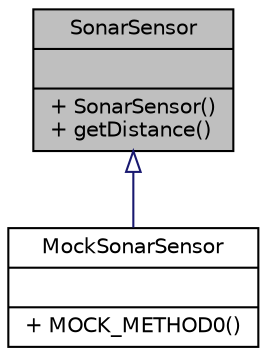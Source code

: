 digraph "SonarSensor"
{
  edge [fontname="Helvetica",fontsize="10",labelfontname="Helvetica",labelfontsize="10"];
  node [fontname="Helvetica",fontsize="10",shape=record];
  Node0 [label="{SonarSensor\n||+ SonarSensor()\l+ getDistance()\l}",height=0.2,width=0.4,color="black", fillcolor="grey75", style="filled", fontcolor="black"];
  Node0 -> Node1 [dir="back",color="midnightblue",fontsize="10",style="solid",arrowtail="onormal",fontname="Helvetica"];
  Node1 [label="{MockSonarSensor\n||+ MOCK_METHOD0()\l}",height=0.2,width=0.4,color="black", fillcolor="white", style="filled",URL="$d3/d8a/class_mock_sonar_sensor.html"];
}
